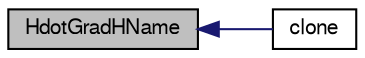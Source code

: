 digraph "HdotGradHName"
{
  bgcolor="transparent";
  edge [fontname="FreeSans",fontsize="10",labelfontname="FreeSans",labelfontsize="10"];
  node [fontname="FreeSans",fontsize="10",shape=record];
  rankdir="LR";
  Node25 [label="HdotGradHName",height=0.2,width=0.4,color="black", fillcolor="grey75", style="filled", fontcolor="black"];
  Node25 -> Node26 [dir="back",color="midnightblue",fontsize="10",style="solid",fontname="FreeSans"];
  Node26 [label="clone",height=0.2,width=0.4,color="black",URL="$a24150.html#ac7eaa8b220cc46ce90a03b7fc312138e",tooltip="Construct and return a clone. "];
}
